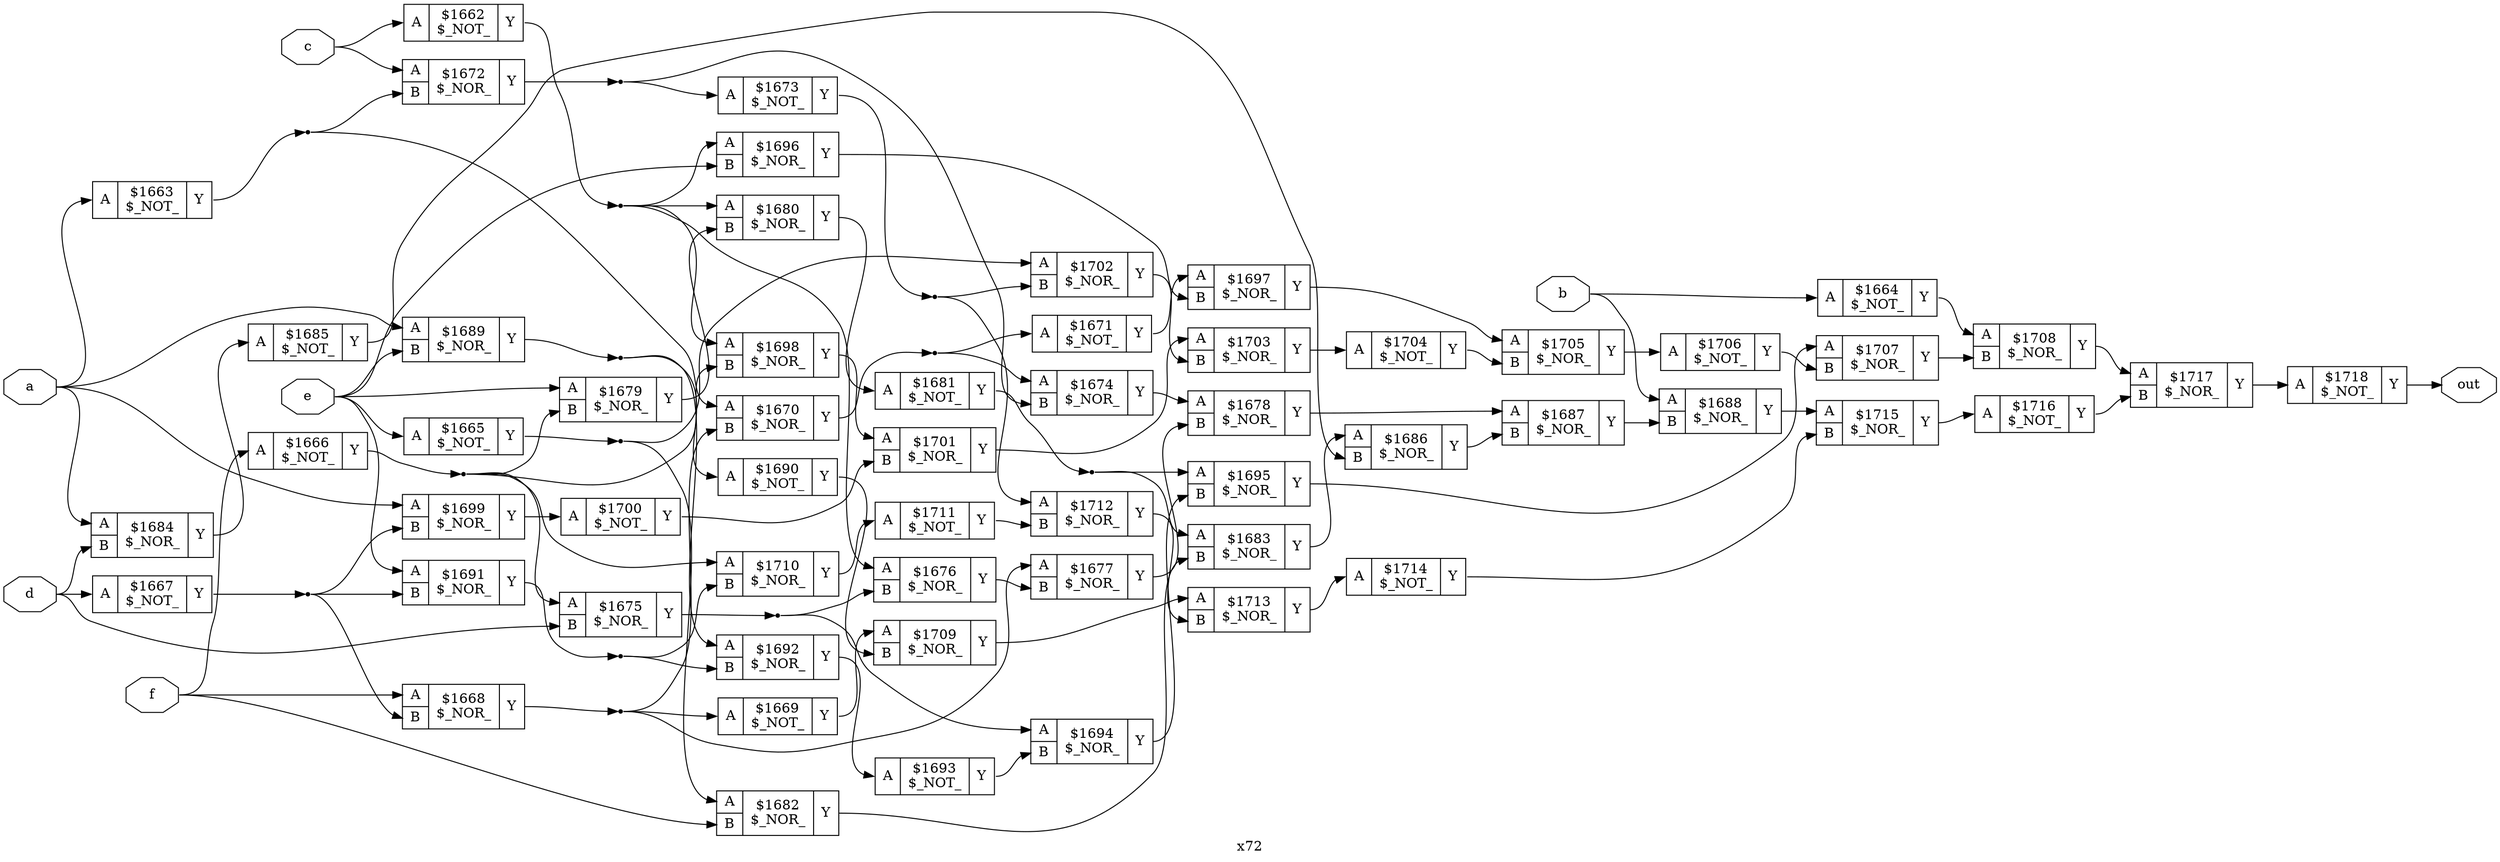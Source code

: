 digraph "x72" {
label="x72";
rankdir="LR";
remincross=true;
n57 [ shape=octagon, label="a", color="black", fontcolor="black" ];
n58 [ shape=octagon, label="b", color="black", fontcolor="black" ];
n59 [ shape=octagon, label="c", color="black", fontcolor="black" ];
n60 [ shape=octagon, label="d", color="black", fontcolor="black" ];
n61 [ shape=octagon, label="e", color="black", fontcolor="black" ];
n62 [ shape=octagon, label="f", color="black", fontcolor="black" ];
n63 [ shape=octagon, label="out", color="black", fontcolor="black" ];
c66 [ shape=record, label="{{<p64> A}|$1662\n$_NOT_|{<p65> Y}}" ];
c67 [ shape=record, label="{{<p64> A}|$1663\n$_NOT_|{<p65> Y}}" ];
c68 [ shape=record, label="{{<p64> A}|$1664\n$_NOT_|{<p65> Y}}" ];
c69 [ shape=record, label="{{<p64> A}|$1665\n$_NOT_|{<p65> Y}}" ];
c70 [ shape=record, label="{{<p64> A}|$1666\n$_NOT_|{<p65> Y}}" ];
c71 [ shape=record, label="{{<p64> A}|$1667\n$_NOT_|{<p65> Y}}" ];
c73 [ shape=record, label="{{<p64> A|<p72> B}|$1668\n$_NOR_|{<p65> Y}}" ];
c74 [ shape=record, label="{{<p64> A}|$1669\n$_NOT_|{<p65> Y}}" ];
c75 [ shape=record, label="{{<p64> A|<p72> B}|$1670\n$_NOR_|{<p65> Y}}" ];
c76 [ shape=record, label="{{<p64> A}|$1671\n$_NOT_|{<p65> Y}}" ];
c77 [ shape=record, label="{{<p64> A|<p72> B}|$1672\n$_NOR_|{<p65> Y}}" ];
c78 [ shape=record, label="{{<p64> A}|$1673\n$_NOT_|{<p65> Y}}" ];
c79 [ shape=record, label="{{<p64> A|<p72> B}|$1674\n$_NOR_|{<p65> Y}}" ];
c80 [ shape=record, label="{{<p64> A|<p72> B}|$1675\n$_NOR_|{<p65> Y}}" ];
c81 [ shape=record, label="{{<p64> A|<p72> B}|$1676\n$_NOR_|{<p65> Y}}" ];
c82 [ shape=record, label="{{<p64> A|<p72> B}|$1677\n$_NOR_|{<p65> Y}}" ];
c83 [ shape=record, label="{{<p64> A|<p72> B}|$1678\n$_NOR_|{<p65> Y}}" ];
c84 [ shape=record, label="{{<p64> A|<p72> B}|$1679\n$_NOR_|{<p65> Y}}" ];
c85 [ shape=record, label="{{<p64> A|<p72> B}|$1680\n$_NOR_|{<p65> Y}}" ];
c86 [ shape=record, label="{{<p64> A}|$1681\n$_NOT_|{<p65> Y}}" ];
c87 [ shape=record, label="{{<p64> A|<p72> B}|$1682\n$_NOR_|{<p65> Y}}" ];
c88 [ shape=record, label="{{<p64> A|<p72> B}|$1683\n$_NOR_|{<p65> Y}}" ];
c89 [ shape=record, label="{{<p64> A|<p72> B}|$1684\n$_NOR_|{<p65> Y}}" ];
c90 [ shape=record, label="{{<p64> A}|$1685\n$_NOT_|{<p65> Y}}" ];
c91 [ shape=record, label="{{<p64> A|<p72> B}|$1686\n$_NOR_|{<p65> Y}}" ];
c92 [ shape=record, label="{{<p64> A|<p72> B}|$1687\n$_NOR_|{<p65> Y}}" ];
c93 [ shape=record, label="{{<p64> A|<p72> B}|$1688\n$_NOR_|{<p65> Y}}" ];
c94 [ shape=record, label="{{<p64> A|<p72> B}|$1689\n$_NOR_|{<p65> Y}}" ];
c95 [ shape=record, label="{{<p64> A}|$1690\n$_NOT_|{<p65> Y}}" ];
c96 [ shape=record, label="{{<p64> A|<p72> B}|$1691\n$_NOR_|{<p65> Y}}" ];
c97 [ shape=record, label="{{<p64> A|<p72> B}|$1692\n$_NOR_|{<p65> Y}}" ];
c98 [ shape=record, label="{{<p64> A}|$1693\n$_NOT_|{<p65> Y}}" ];
c99 [ shape=record, label="{{<p64> A|<p72> B}|$1694\n$_NOR_|{<p65> Y}}" ];
c100 [ shape=record, label="{{<p64> A|<p72> B}|$1695\n$_NOR_|{<p65> Y}}" ];
c101 [ shape=record, label="{{<p64> A|<p72> B}|$1696\n$_NOR_|{<p65> Y}}" ];
c102 [ shape=record, label="{{<p64> A|<p72> B}|$1697\n$_NOR_|{<p65> Y}}" ];
c103 [ shape=record, label="{{<p64> A|<p72> B}|$1698\n$_NOR_|{<p65> Y}}" ];
c104 [ shape=record, label="{{<p64> A|<p72> B}|$1699\n$_NOR_|{<p65> Y}}" ];
c105 [ shape=record, label="{{<p64> A}|$1700\n$_NOT_|{<p65> Y}}" ];
c106 [ shape=record, label="{{<p64> A|<p72> B}|$1701\n$_NOR_|{<p65> Y}}" ];
c107 [ shape=record, label="{{<p64> A|<p72> B}|$1702\n$_NOR_|{<p65> Y}}" ];
c108 [ shape=record, label="{{<p64> A|<p72> B}|$1703\n$_NOR_|{<p65> Y}}" ];
c109 [ shape=record, label="{{<p64> A}|$1704\n$_NOT_|{<p65> Y}}" ];
c110 [ shape=record, label="{{<p64> A|<p72> B}|$1705\n$_NOR_|{<p65> Y}}" ];
c111 [ shape=record, label="{{<p64> A}|$1706\n$_NOT_|{<p65> Y}}" ];
c112 [ shape=record, label="{{<p64> A|<p72> B}|$1707\n$_NOR_|{<p65> Y}}" ];
c113 [ shape=record, label="{{<p64> A|<p72> B}|$1708\n$_NOR_|{<p65> Y}}" ];
c114 [ shape=record, label="{{<p64> A|<p72> B}|$1709\n$_NOR_|{<p65> Y}}" ];
c115 [ shape=record, label="{{<p64> A|<p72> B}|$1710\n$_NOR_|{<p65> Y}}" ];
c116 [ shape=record, label="{{<p64> A}|$1711\n$_NOT_|{<p65> Y}}" ];
c117 [ shape=record, label="{{<p64> A|<p72> B}|$1712\n$_NOR_|{<p65> Y}}" ];
c118 [ shape=record, label="{{<p64> A|<p72> B}|$1713\n$_NOR_|{<p65> Y}}" ];
c119 [ shape=record, label="{{<p64> A}|$1714\n$_NOT_|{<p65> Y}}" ];
c120 [ shape=record, label="{{<p64> A|<p72> B}|$1715\n$_NOR_|{<p65> Y}}" ];
c121 [ shape=record, label="{{<p64> A}|$1716\n$_NOT_|{<p65> Y}}" ];
c122 [ shape=record, label="{{<p64> A|<p72> B}|$1717\n$_NOR_|{<p65> Y}}" ];
c123 [ shape=record, label="{{<p64> A}|$1718\n$_NOT_|{<p65> Y}}" ];
c68:p65:e -> c113:p64:w [color="black", label=""];
n10 [ shape=point ];
c78:p65:e -> n10:w [color="black", label=""];
n10:e -> c107:p72:w [color="black", label=""];
n10:e -> c117:p64:w [color="black", label=""];
c79:p65:e -> c83:p64:w [color="black", label=""];
n12 [ shape=point ];
c80:p65:e -> n12:w [color="black", label=""];
n12:e -> c81:p72:w [color="black", label=""];
n12:e -> c99:p64:w [color="black", label=""];
c81:p65:e -> c82:p72:w [color="black", label=""];
c82:p65:e -> c83:p72:w [color="black", label=""];
c83:p65:e -> c92:p64:w [color="black", label=""];
c84:p65:e -> c85:p72:w [color="black", label=""];
c85:p65:e -> c86:p64:w [color="black", label=""];
n18 [ shape=point ];
c86:p65:e -> n18:w [color="black", label=""];
n18:e -> c100:p64:w [color="black", label=""];
n18:e -> c88:p64:w [color="black", label=""];
c87:p65:e -> c88:p72:w [color="black", label=""];
n2 [ shape=point ];
c69:p65:e -> n2:w [color="black", label=""];
n2:e -> c107:p64:w [color="black", label=""];
n2:e -> c87:p64:w [color="black", label=""];
c88:p65:e -> c91:p64:w [color="black", label=""];
c89:p65:e -> c90:p64:w [color="black", label=""];
c90:p65:e -> c91:p72:w [color="black", label=""];
c91:p65:e -> c92:p72:w [color="black", label=""];
c92:p65:e -> c93:p72:w [color="black", label=""];
c93:p65:e -> c120:p64:w [color="black", label=""];
n26 [ shape=point ];
c94:p65:e -> n26:w [color="black", label=""];
n26:e -> c95:p64:w [color="black", label=""];
n26:e -> c97:p64:w [color="black", label=""];
c95:p65:e -> c114:p72:w [color="black", label=""];
n28 [ shape=point ];
c96:p65:e -> n28:w [color="black", label=""];
n28:e -> c115:p72:w [color="black", label=""];
n28:e -> c97:p72:w [color="black", label=""];
c97:p65:e -> c98:p64:w [color="black", label=""];
n3 [ shape=point ];
c70:p65:e -> n3:w [color="black", label=""];
n3:e -> c103:p72:w [color="black", label=""];
n3:e -> c115:p64:w [color="black", label=""];
n3:e -> c80:p64:w [color="black", label=""];
n3:e -> c84:p72:w [color="black", label=""];
c98:p65:e -> c99:p72:w [color="black", label=""];
c99:p65:e -> c100:p72:w [color="black", label=""];
c100:p65:e -> c112:p64:w [color="black", label=""];
c101:p65:e -> c102:p72:w [color="black", label=""];
c102:p65:e -> c110:p64:w [color="black", label=""];
c103:p65:e -> c106:p64:w [color="black", label=""];
c104:p65:e -> c105:p64:w [color="black", label=""];
c105:p65:e -> c106:p72:w [color="black", label=""];
c106:p65:e -> c108:p64:w [color="black", label=""];
c107:p65:e -> c108:p72:w [color="black", label=""];
n4 [ shape=point ];
c71:p65:e -> n4:w [color="black", label=""];
n4:e -> c104:p72:w [color="black", label=""];
n4:e -> c73:p72:w [color="black", label=""];
n4:e -> c96:p72:w [color="black", label=""];
c108:p65:e -> c109:p64:w [color="black", label=""];
c109:p65:e -> c110:p72:w [color="black", label=""];
c110:p65:e -> c111:p64:w [color="black", label=""];
c111:p65:e -> c112:p72:w [color="black", label=""];
c112:p65:e -> c113:p72:w [color="black", label=""];
c113:p65:e -> c122:p64:w [color="black", label=""];
c114:p65:e -> c118:p64:w [color="black", label=""];
c115:p65:e -> c116:p64:w [color="black", label=""];
c116:p65:e -> c117:p72:w [color="black", label=""];
c117:p65:e -> c118:p72:w [color="black", label=""];
n5 [ shape=point ];
c73:p65:e -> n5:w [color="black", label=""];
n5:e -> c74:p64:w [color="black", label=""];
n5:e -> c75:p72:w [color="black", label=""];
n5:e -> c82:p64:w [color="black", label=""];
c118:p65:e -> c119:p64:w [color="black", label=""];
c119:p65:e -> c120:p72:w [color="black", label=""];
c120:p65:e -> c121:p64:w [color="black", label=""];
c121:p65:e -> c122:p72:w [color="black", label=""];
c122:p65:e -> c123:p64:w [color="black", label=""];
n55 [ shape=point ];
c66:p65:e -> n55:w [color="black", label=""];
n55:e -> c101:p64:w [color="black", label=""];
n55:e -> c103:p64:w [color="black", label=""];
n55:e -> c81:p64:w [color="black", label=""];
n55:e -> c85:p64:w [color="black", label=""];
n56 [ shape=point ];
c67:p65:e -> n56:w [color="black", label=""];
n56:e -> c75:p64:w [color="black", label=""];
n56:e -> c77:p72:w [color="black", label=""];
n57:e -> c104:p64:w [color="black", label=""];
n57:e -> c67:p64:w [color="black", label=""];
n57:e -> c89:p64:w [color="black", label=""];
n57:e -> c94:p64:w [color="black", label=""];
n58:e -> c68:p64:w [color="black", label=""];
n58:e -> c93:p64:w [color="black", label=""];
n59:e -> c66:p64:w [color="black", label=""];
n59:e -> c77:p64:w [color="black", label=""];
c74:p65:e -> c114:p64:w [color="black", label=""];
n60:e -> c71:p64:w [color="black", label=""];
n60:e -> c80:p72:w [color="black", label=""];
n60:e -> c89:p72:w [color="black", label=""];
n61:e -> c101:p72:w [color="black", label=""];
n61:e -> c69:p64:w [color="black", label=""];
n61:e -> c84:p64:w [color="black", label=""];
n61:e -> c94:p72:w [color="black", label=""];
n61:e -> c96:p64:w [color="black", label=""];
n62:e -> c70:p64:w [color="black", label=""];
n62:e -> c73:p64:w [color="black", label=""];
n62:e -> c87:p72:w [color="black", label=""];
c123:p65:e -> n63:w [color="black", label=""];
n7 [ shape=point ];
c75:p65:e -> n7:w [color="black", label=""];
n7:e -> c76:p64:w [color="black", label=""];
n7:e -> c79:p64:w [color="black", label=""];
c76:p65:e -> c102:p64:w [color="black", label=""];
n9 [ shape=point ];
c77:p65:e -> n9:w [color="black", label=""];
n9:e -> c78:p64:w [color="black", label=""];
n9:e -> c79:p72:w [color="black", label=""];
}
